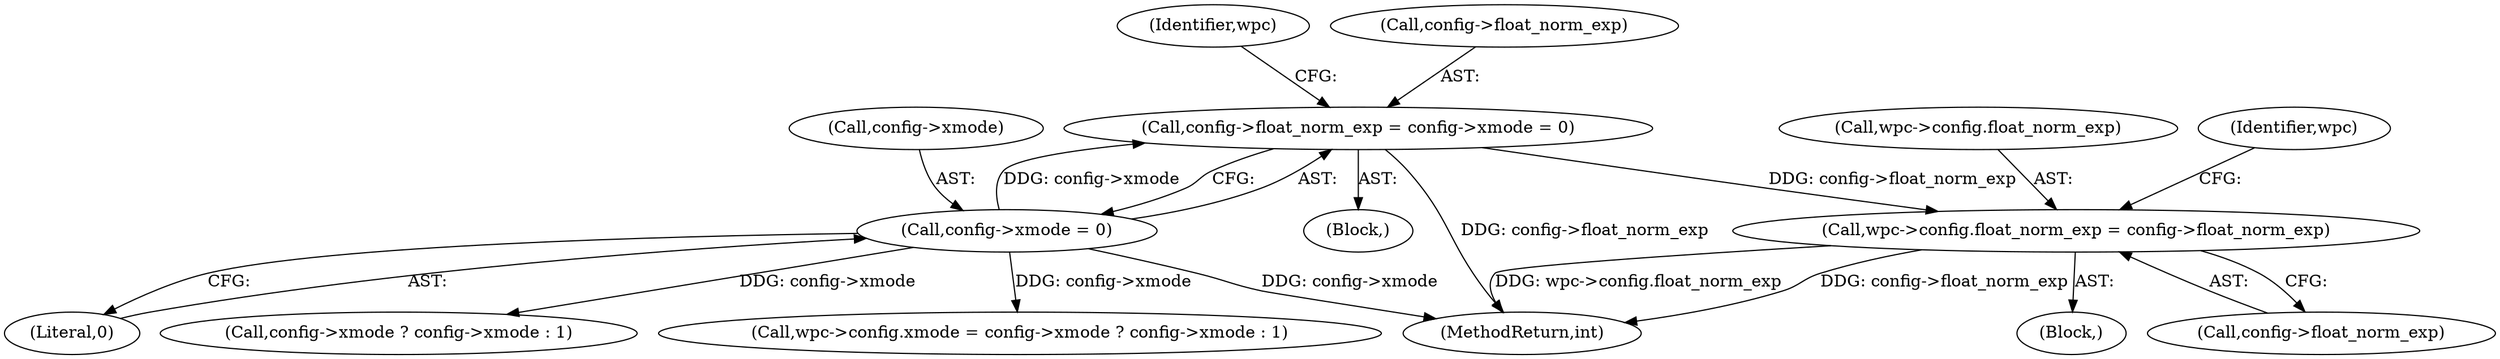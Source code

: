 digraph "0_WavPack_070ef6f138956d9ea9612e69586152339dbefe51@pointer" {
"1000395" [label="(Call,wpc->config.float_norm_exp = config->float_norm_exp)"];
"1000252" [label="(Call,config->float_norm_exp = config->xmode = 0)"];
"1000256" [label="(Call,config->xmode = 0)"];
"1000989" [label="(MethodReturn,int)"];
"1000973" [label="(Call,wpc->config.xmode = config->xmode ? config->xmode : 1)"];
"1000396" [label="(Call,wpc->config.float_norm_exp)"];
"1000394" [label="(Block,)"];
"1000252" [label="(Call,config->float_norm_exp = config->xmode = 0)"];
"1000271" [label="(Identifier,wpc)"];
"1000168" [label="(Block,)"];
"1000257" [label="(Call,config->xmode)"];
"1000260" [label="(Literal,0)"];
"1000256" [label="(Call,config->xmode = 0)"];
"1000407" [label="(Identifier,wpc)"];
"1000253" [label="(Call,config->float_norm_exp)"];
"1000979" [label="(Call,config->xmode ? config->xmode : 1)"];
"1000401" [label="(Call,config->float_norm_exp)"];
"1000395" [label="(Call,wpc->config.float_norm_exp = config->float_norm_exp)"];
"1000395" -> "1000394"  [label="AST: "];
"1000395" -> "1000401"  [label="CFG: "];
"1000396" -> "1000395"  [label="AST: "];
"1000401" -> "1000395"  [label="AST: "];
"1000407" -> "1000395"  [label="CFG: "];
"1000395" -> "1000989"  [label="DDG: wpc->config.float_norm_exp"];
"1000395" -> "1000989"  [label="DDG: config->float_norm_exp"];
"1000252" -> "1000395"  [label="DDG: config->float_norm_exp"];
"1000252" -> "1000168"  [label="AST: "];
"1000252" -> "1000256"  [label="CFG: "];
"1000253" -> "1000252"  [label="AST: "];
"1000256" -> "1000252"  [label="AST: "];
"1000271" -> "1000252"  [label="CFG: "];
"1000252" -> "1000989"  [label="DDG: config->float_norm_exp"];
"1000256" -> "1000252"  [label="DDG: config->xmode"];
"1000256" -> "1000260"  [label="CFG: "];
"1000257" -> "1000256"  [label="AST: "];
"1000260" -> "1000256"  [label="AST: "];
"1000256" -> "1000989"  [label="DDG: config->xmode"];
"1000256" -> "1000973"  [label="DDG: config->xmode"];
"1000256" -> "1000979"  [label="DDG: config->xmode"];
}
